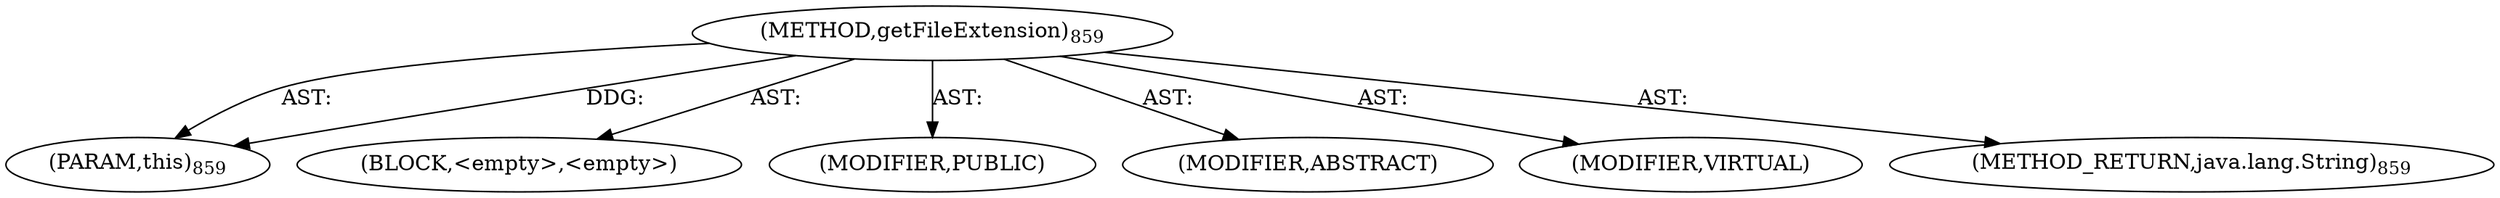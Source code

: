 digraph "getFileExtension" {  
"111669149750" [label = <(METHOD,getFileExtension)<SUB>859</SUB>> ]
"115964117072" [label = <(PARAM,this)<SUB>859</SUB>> ]
"25769803862" [label = <(BLOCK,&lt;empty&gt;,&lt;empty&gt;)> ]
"133143986308" [label = <(MODIFIER,PUBLIC)> ]
"133143986309" [label = <(MODIFIER,ABSTRACT)> ]
"133143986310" [label = <(MODIFIER,VIRTUAL)> ]
"128849018934" [label = <(METHOD_RETURN,java.lang.String)<SUB>859</SUB>> ]
  "111669149750" -> "115964117072"  [ label = "AST: "] 
  "111669149750" -> "25769803862"  [ label = "AST: "] 
  "111669149750" -> "133143986308"  [ label = "AST: "] 
  "111669149750" -> "133143986309"  [ label = "AST: "] 
  "111669149750" -> "133143986310"  [ label = "AST: "] 
  "111669149750" -> "128849018934"  [ label = "AST: "] 
  "111669149750" -> "115964117072"  [ label = "DDG: "] 
}
